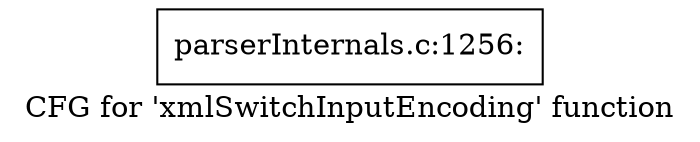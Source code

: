 digraph "CFG for 'xmlSwitchInputEncoding' function" {
	label="CFG for 'xmlSwitchInputEncoding' function";

	Node0x4f199b0 [shape=record,label="{parserInternals.c:1256:}"];
}
